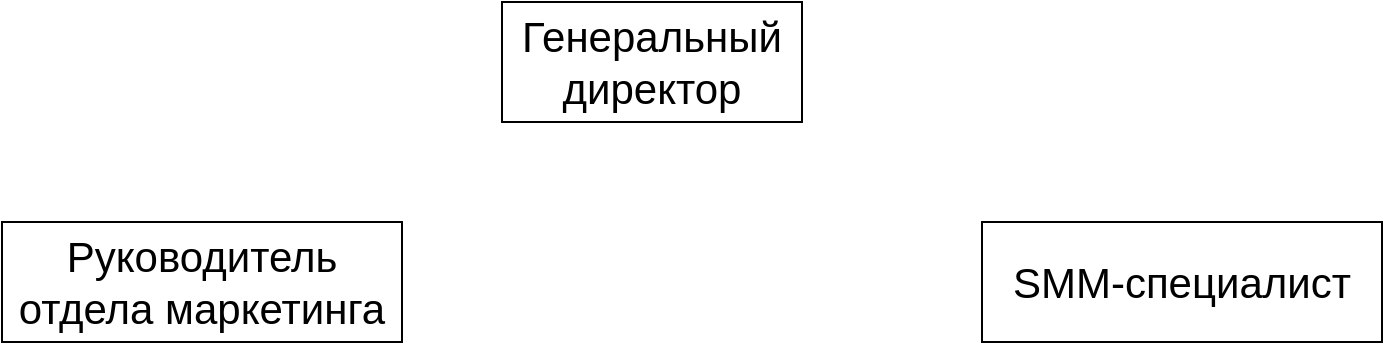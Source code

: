 <mxfile version="26.1.1">
  <diagram name="Страница — 1" id="btFBaewBa144QYa0eyU_">
    <mxGraphModel dx="654" dy="948" grid="1" gridSize="10" guides="1" tooltips="1" connect="1" arrows="1" fold="1" page="1" pageScale="1" pageWidth="827" pageHeight="1169" math="0" shadow="0">
      <root>
        <mxCell id="0" />
        <mxCell id="1" parent="0" />
        <mxCell id="t6HYpwNg17oA0btWXqX_-1" value="Генеральный директор" style="rounded=0;whiteSpace=wrap;html=1;fontSize=21;" vertex="1" parent="1">
          <mxGeometry x="340" y="230" width="150" height="60" as="geometry" />
        </mxCell>
        <mxCell id="t6HYpwNg17oA0btWXqX_-3" value="Руководитель отдела маркетинга" style="rounded=0;whiteSpace=wrap;html=1;fontSize=21;" vertex="1" parent="1">
          <mxGeometry x="90" y="340" width="200" height="60" as="geometry" />
        </mxCell>
        <mxCell id="t6HYpwNg17oA0btWXqX_-4" value="SMM-специалист" style="rounded=0;whiteSpace=wrap;html=1;fontSize=21;" vertex="1" parent="1">
          <mxGeometry x="580" y="340" width="200" height="60" as="geometry" />
        </mxCell>
      </root>
    </mxGraphModel>
  </diagram>
</mxfile>
